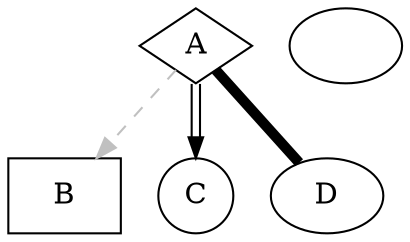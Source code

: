 digraph test1 {

  A [shape=diamond]
  B [shape=box]
  C [shape=circle]

󠁹  A -> B [style=dashed, color=grey]
  A -> C [color="black:invis:black"]
  A -> D [penwidth=5, arrowhead=none]

}

